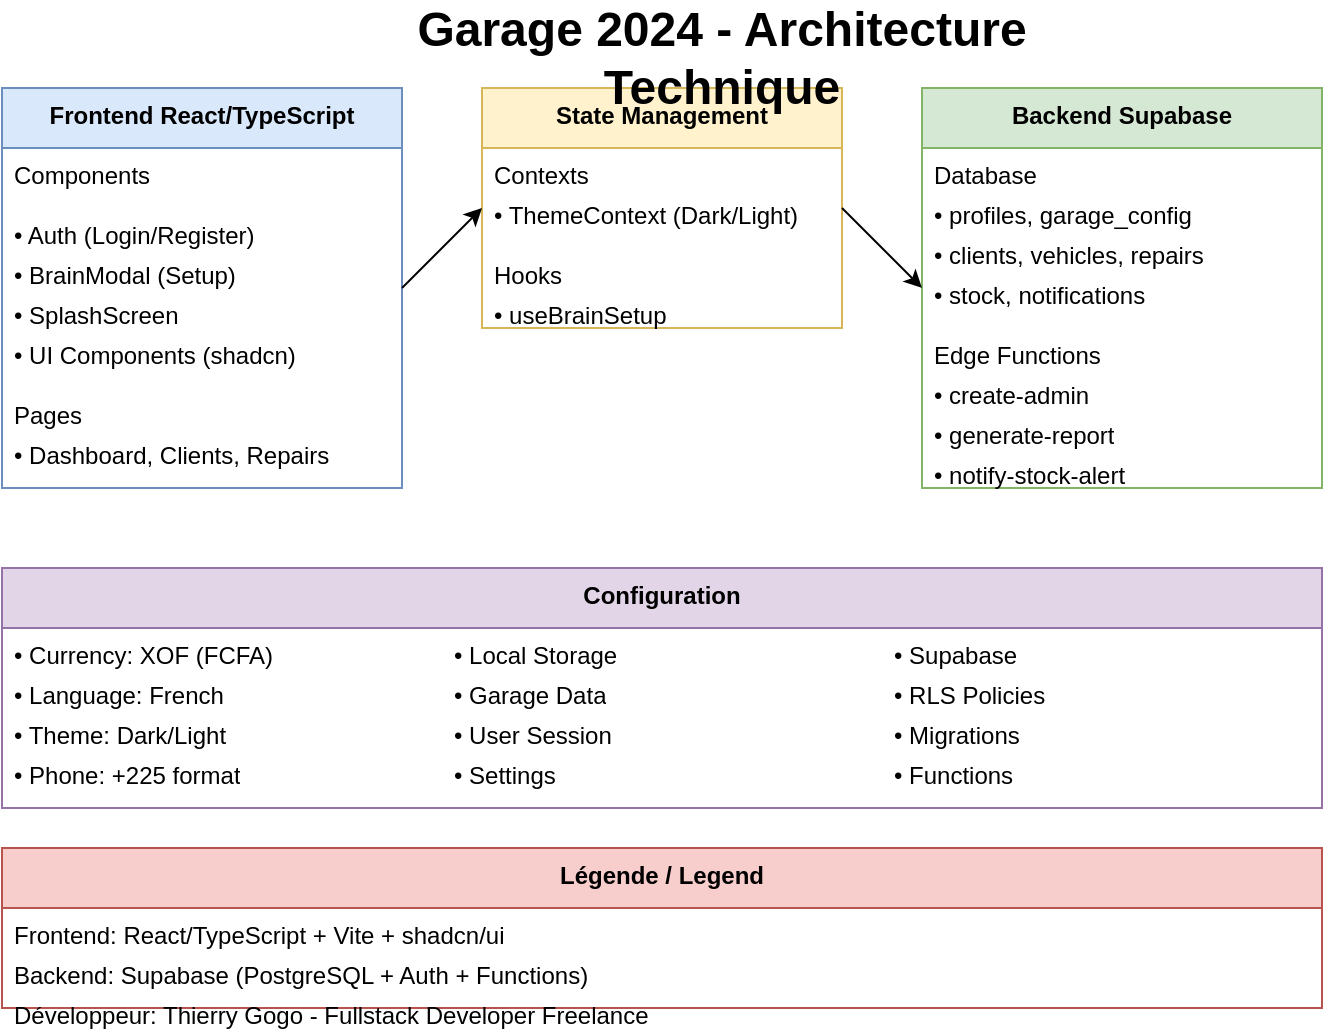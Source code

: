 <mxfile version="22.1.16" type="device">
  <diagram name="Garage 2024 Architecture" id="architecture">
    <mxGraphModel dx="1422" dy="794" grid="1" gridSize="10" guides="1" tooltips="1" connect="1" arrows="1" fold="1" page="1" pageScale="1" pageWidth="1169" pageHeight="827" math="0" shadow="0">
      <root>
        <mxCell id="0" />
        <mxCell id="1" parent="0" />

        <!-- Frontend Layer -->
        <mxCell id="frontend" value="Frontend React/TypeScript" style="swimlane;fontStyle=1;align=center;verticalAlign=top;childLayout=stackLayout;horizontal=1;startSize=30;horizontalStack=0;resizeParent=1;resizeParentMax=0;resizeLast=0;collapsible=1;marginBottom=0;whiteSpace=wrap;html=1;fillColor=#dae8fc;strokeColor=#6c8ebf;" vertex="1" parent="1">
          <mxGeometry x="40" y="40" width="200" height="200" as="geometry" />
        </mxCell>

        <mxCell id="components" value="Components" style="text;strokeColor=none;fillColor=none;align=left;verticalAlign=top;spacingLeft=4;spacingRight=4;overflow=hidden;points=[[0,0.5],[1,0.5]];portConstraint=eastwest;rotatable=0;whiteSpace=wrap;html=1;" vertex="1" parent="frontend">
          <mxGeometry y="30" width="200" height="30" as="geometry" />
        </mxCell>

        <mxCell id="auth" value="• Auth (Login/Register)" style="text;strokeColor=none;fillColor=none;align=left;verticalAlign=top;spacingLeft=4;spacingRight=4;overflow=hidden;points=[[0,0.5],[1,0.5]];portConstraint=eastwest;rotatable=0;whiteSpace=wrap;html=1;" vertex="1" parent="frontend">
          <mxGeometry y="60" width="200" height="20" as="geometry" />
        </mxCell>

        <mxCell id="brain" value="• BrainModal (Setup)" style="text;strokeColor=none;fillColor=none;align=left;verticalAlign=top;spacingLeft=4;spacingRight=4;overflow=hidden;points=[[0,0.5],[1,0.5]];portConstraint=eastwest;rotatable=0;whiteSpace=wrap;html=1;" vertex="1" parent="frontend">
          <mxGeometry y="80" width="200" height="20" as="geometry" />
        </mxCell>

        <mxCell id="splash" value="• SplashScreen" style="text;strokeColor=none;fillColor=none;align=left;verticalAlign=top;spacingLeft=4;spacingRight=4;overflow=hidden;points=[[0,0.5],[1,0.5]];portConstraint=eastwest;rotatable=0;whiteSpace=wrap;html=1;" vertex="1" parent="frontend">
          <mxGeometry y="100" width="200" height="20" as="geometry" />
        </mxCell>

        <mxCell id="ui" value="• UI Components (shadcn)" style="text;strokeColor=none;fillColor=none;align=left;verticalAlign=top;spacingLeft=4;spacingRight=4;overflow=hidden;points=[[0,0.5],[1,0.5]];portConstraint=eastwest;rotatable=0;whiteSpace=wrap;html=1;" vertex="1" parent="frontend">
          <mxGeometry y="120" width="200" height="20" as="geometry" />
        </mxCell>

        <mxCell id="pages" value="Pages" style="text;strokeColor=none;fillColor=none;align=left;verticalAlign=top;spacingLeft=4;spacingRight=4;overflow=hidden;points=[[0,0.5],[1,0.5]];portConstraint=eastwest;rotatable=0;whiteSpace=wrap;html=1;" vertex="1" parent="frontend">
          <mxGeometry y="150" width="200" height="20" as="geometry" />
        </mxCell>

        <mxCell id="dashboard" value="• Dashboard, Clients, Repairs" style="text;strokeColor=none;fillColor=none;align=left;verticalAlign=top;spacingLeft=4;spacingRight=4;overflow=hidden;points=[[0,0.5],[1,0.5]];portConstraint=eastwest;rotatable=0;whiteSpace=wrap;html=1;" vertex="1" parent="frontend">
          <mxGeometry y="170" width="200" height="20" as="geometry" />
        </mxCell>

        <!-- State Management -->
        <mxCell id="state" value="State Management" style="swimlane;fontStyle=1;align=center;verticalAlign=top;childLayout=stackLayout;horizontal=1;startSize=30;horizontalStack=0;resizeParent=1;resizeParentMax=0;resizeLast=0;collapsible=1;marginBottom=0;whiteSpace=wrap;html=1;fillColor=#fff2cc;strokeColor=#d6b656;" vertex="1" parent="1">
          <mxGeometry x="280" y="40" width="180" height="120" as="geometry" />
        </mxCell>

        <mxCell id="contexts" value="Contexts" style="text;strokeColor=none;fillColor=none;align=left;verticalAlign=top;spacingLeft=4;spacingRight=4;overflow=hidden;points=[[0,0.5],[1,0.5]];portConstraint=eastwest;rotatable=0;whiteSpace=wrap;html=1;" vertex="1" parent="state">
          <mxGeometry y="30" width="180" height="20" as="geometry" />
        </mxCell>

        <mxCell id="theme" value="• ThemeContext (Dark/Light)" style="text;strokeColor=none;fillColor=none;align=left;verticalAlign=top;spacingLeft=4;spacingRight=4;overflow=hidden;points=[[0,0.5],[1,0.5]];portConstraint=eastwest;rotatable=0;whiteSpace=wrap;html=1;" vertex="1" parent="state">
          <mxGeometry y="50" width="180" height="20" as="geometry" />
        </mxCell>

        <mxCell id="hooks" value="Hooks" style="text;strokeColor=none;fillColor=none;align=left;verticalAlign=top;spacingLeft=4;spacingRight=4;overflow=hidden;points=[[0,0.5],[1,0.5]];portConstraint=eastwest;rotatable=0;whiteSpace=wrap;html=1;" vertex="1" parent="state">
          <mxGeometry y="80" width="180" height="20" as="geometry" />
        </mxCell>

        <mxCell id="brainhook" value="• useBrainSetup" style="text;strokeColor=none;fillColor=none;align=left;verticalAlign=top;spacingLeft=4;spacingRight=4;overflow=hidden;points=[[0,0.5],[1,0.5]];portConstraint=eastwest;rotatable=0;whiteSpace=wrap;html=1;" vertex="1" parent="state">
          <mxGeometry y="100" width="180" height="20" as="geometry" />
        </mxCell>

        <!-- Backend Layer -->
        <mxCell id="backend" value="Backend Supabase" style="swimlane;fontStyle=1;align=center;verticalAlign=top;childLayout=stackLayout;horizontal=1;startSize=30;horizontalStack=0;resizeParent=1;resizeParentMax=0;resizeLast=0;collapsible=1;marginBottom=0;whiteSpace=wrap;html=1;fillColor=#d5e8d4;strokeColor=#82b366;" vertex="1" parent="1">
          <mxGeometry x="500" y="40" width="200" height="200" as="geometry" />
        </mxCell>

        <mxCell id="database" value="Database" style="text;strokeColor=none;fillColor=none;align=left;verticalAlign=top;spacingLeft=4;spacingRight=4;overflow=hidden;points=[[0,0.5],[1,0.5]];portConstraint=eastwest;rotatable=0;whiteSpace=wrap;html=1;" vertex="1" parent="backend">
          <mxGeometry y="30" width="200" height="20" as="geometry" />
        </mxCell>

        <mxCell id="tables" value="• profiles, garage_config" style="text;strokeColor=none;fillColor=none;align=left;verticalAlign=top;spacingLeft=4;spacingRight=4;overflow=hidden;points=[[0,0.5],[1,0.5]];portConstraint=eastwest;rotatable=0;whiteSpace=wrap;html=1;" vertex="1" parent="backend">
          <mxGeometry y="50" width="200" height="20" as="geometry" />
        </mxCell>

        <mxCell id="tables2" value="• clients, vehicles, repairs" style="text;strokeColor=none;fillColor=none;align=left;verticalAlign=top;spacingLeft=4;spacingRight=4;overflow=hidden;points=[[0,0.5],[1,0.5]];portConstraint=eastwest;rotatable=0;whiteSpace=wrap;html=1;" vertex="1" parent="backend">
          <mxGeometry y="70" width="200" height="20" as="geometry" />
        </mxCell>

        <mxCell id="tables3" value="• stock, notifications" style="text;strokeColor=none;fillColor=none;align=left;verticalAlign=top;spacingLeft=4;spacingRight=4;overflow=hidden;points=[[0,0.5],[1,0.5]];portConstraint=eastwest;rotatable=0;whiteSpace=wrap;html=1;" vertex="1" parent="backend">
          <mxGeometry y="90" width="200" height="20" as="geometry" />
        </mxCell>

        <mxCell id="functions" value="Edge Functions" style="text;strokeColor=none;fillColor=none;align=left;verticalAlign=top;spacingLeft=4;spacingRight=4;overflow=hidden;points=[[0,0.5],[1,0.5]];portConstraint=eastwest;rotatable=0;whiteSpace=wrap;html=1;" vertex="1" parent="backend">
          <mxGeometry y="120" width="200" height="20" as="geometry" />
        </mxCell>

        <mxCell id="func1" value="• create-admin" style="text;strokeColor=none;fillColor=none;align=left;verticalAlign=top;spacingLeft=4;spacingRight=4;overflow=hidden;points=[[0,0.5],[1,0.5]];portConstraint=eastwest;rotatable=0;whiteSpace=wrap;html=1;" vertex="1" parent="backend">
          <mxGeometry y="140" width="200" height="20" as="geometry" />
        </mxCell>

        <mxCell id="func2" value="• generate-report" style="text;strokeColor=none;fillColor=none;align=left;verticalAlign=top;spacingLeft=4;spacingRight=4;overflow=hidden;points=[[0,0.5],[1,0.5]];portConstraint=eastwest;rotatable=0;whiteSpace=wrap;html=1;" vertex="1" parent="backend">
          <mxGeometry y="160" width="200" height="20" as="geometry" />
        </mxCell>

        <mxCell id="func3" value="• notify-stock-alert" style="text;strokeColor=none;fillColor=none;align=left;verticalAlign=top;spacingLeft=4;spacingRight=4;overflow=hidden;points=[[0,0.5],[1,0.5]];portConstraint=eastwest;rotatable=0;whiteSpace=wrap;html=1;" vertex="1" parent="backend">
          <mxGeometry y="180" width="200" height="20" as="geometry" />
        </mxCell>

        <!-- Data Flow -->
        <mxCell id="flow1" value="" style="endArrow=classic;html=1;rounded=0;exitX=1;exitY=0.5;exitDx=0;exitDy=0;entryX=0;entryY=0.5;entryDx=0;entryDy=0;" edge="1" parent="1" source="frontend" target="state">
          <mxGeometry width="50" height="50" relative="1" as="geometry">
            <mxPoint x="240" y="140" as="sourcePoint" />
            <mxPoint x="280" y="100" as="targetPoint" />
          </mxGeometry>
        </mxCell>

        <mxCell id="flow2" value="" style="endArrow=classic;html=1;rounded=0;exitX=1;exitY=0.5;exitDx=0;exitDy=0;entryX=0;entryY=0.5;entryDx=0;entryDy=0;" edge="1" parent="1" source="state" target="backend">
          <mxGeometry width="50" height="50" relative="1" as="geometry">
            <mxPoint x="460" y="100" as="sourcePoint" />
            <mxPoint x="500" y="140" as="targetPoint" />
          </mxGeometry>
        </mxCell>

        <!-- Configuration Layer -->
        <mxCell id="config" value="Configuration" style="swimlane;fontStyle=1;align=center;verticalAlign=top;childLayout=stackLayout;horizontal=1;startSize=30;horizontalStack=0;resizeParent=1;resizeParentMax=0;resizeLast=0;collapsible=1;marginBottom=0;whiteSpace=wrap;html=1;fillColor=#e1d5e7;strokeColor=#9673a6;" vertex="1" parent="1">
          <mxGeometry x="40" y="280" width="660" height="120" as="geometry" />
        </mxCell>

        <mxCell id="config1" value="• Currency: XOF (FCFA)" style="text;strokeColor=none;fillColor=none;align=left;verticalAlign=top;spacingLeft=4;spacingRight=4;overflow=hidden;points=[[0,0.5],[1,0.5]];portConstraint=eastwest;rotatable=0;whiteSpace=wrap;html=1;" vertex="1" parent="config">
          <mxGeometry y="30" width="200" height="20" as="geometry" />
        </mxCell>

        <mxCell id="config2" value="• Language: French" style="text;strokeColor=none;fillColor=none;align=left;verticalAlign=top;spacingLeft=4;spacingRight=4;overflow=hidden;points=[[0,0.5],[1,0.5]];portConstraint=eastwest;rotatable=0;whiteSpace=wrap;html=1;" vertex="1" parent="config">
          <mxGeometry y="50" width="200" height="20" as="geometry" />
        </mxCell>

        <mxCell id="config3" value="• Theme: Dark/Light" style="text;strokeColor=none;fillColor=none;align=left;verticalAlign=top;spacingLeft=4;spacingRight=4;overflow=hidden;points=[[0,0.5],[1,0.5]];portConstraint=eastwest;rotatable=0;whiteSpace=wrap;html=1;" vertex="1" parent="config">
          <mxGeometry y="70" width="200" height="20" as="geometry" />
        </mxCell>

        <mxCell id="config4" value="• Phone: +225 format" style="text;strokeColor=none;fillColor=none;align=left;verticalAlign=top;spacingLeft=4;spacingRight=4;overflow=hidden;points=[[0,0.5],[1,0.5]];portConstraint=eastwest;rotatable=0;whiteSpace=wrap;html=1;" vertex="1" parent="config">
          <mxGeometry y="90" width="200" height="20" as="geometry" />
        </mxCell>

        <mxCell id="config5" value="• Local Storage" style="text;strokeColor=none;fillColor=none;align=left;verticalAlign=top;spacingLeft=4;spacingRight=4;overflow=hidden;points=[[0,0.5],[1,0.5]];portConstraint=eastwest;rotatable=0;whiteSpace=wrap;html=1;" vertex="1" parent="config">
          <mxGeometry x="220" y="30" width="200" height="20" as="geometry" />
        </mxCell>

        <mxCell id="config6" value="• Garage Data" style="text;strokeColor=none;fillColor=none;align=left;verticalAlign=top;spacingLeft=4;spacingRight=4;overflow=hidden;points=[[0,0.5],[1,0.5]];portConstraint=eastwest;rotatable=0;whiteSpace=wrap;html=1;" vertex="1" parent="config">
          <mxGeometry x="220" y="50" width="200" height="20" as="geometry" />
        </mxCell>

        <mxCell id="config7" value="• User Session" style="text;strokeColor=none;fillColor=none;align=left;verticalAlign=top;spacingLeft=4;spacingRight=4;overflow=hidden;points=[[0,0.5],[1,0.5]];portConstraint=eastwest;rotatable=0;whiteSpace=wrap;html=1;" vertex="1" parent="config">
          <mxGeometry x="220" y="70" width="200" height="20" as="geometry" />
        </mxCell>

        <mxCell id="config8" value="• Settings" style="text;strokeColor=none;fillColor=none;align=left;verticalAlign=top;spacingLeft=4;spacingRight=4;overflow=hidden;points=[[0,0.5],[1,0.5]];portConstraint=eastwest;rotatable=0;whiteSpace=wrap;html=1;" vertex="1" parent="config">
          <mxGeometry x="220" y="90" width="200" height="20" as="geometry" />
        </mxCell>

        <mxCell id="config9" value="• Supabase" style="text;strokeColor=none;fillColor=none;align=left;verticalAlign=top;spacingLeft=4;spacingRight=4;overflow=hidden;points=[[0,0.5],[1,0.5]];portConstraint=eastwest;rotatable=0;whiteSpace=wrap;html=1;" vertex="1" parent="config">
          <mxGeometry x="440" y="30" width="200" height="20" as="geometry" />
        </mxCell>

        <mxCell id="config10" value="• RLS Policies" style="text;strokeColor=none;fillColor=none;align=left;verticalAlign=top;spacingLeft=4;spacingRight=4;overflow=hidden;points=[[0,0.5],[1,0.5]];portConstraint=eastwest;rotatable=0;whiteSpace=wrap;html=1;" vertex="1" parent="config">
          <mxGeometry x="440" y="50" width="200" height="20" as="geometry" />
        </mxCell>

        <mxCell id="config11" value="• Migrations" style="text;strokeColor=none;fillColor=none;align=left;verticalAlign=top;spacingLeft=4;spacingRight=4;overflow=hidden;points=[[0,0.5],[1,0.5]];portConstraint=eastwest;rotatable=0;whiteSpace=wrap;html=1;" vertex="1" parent="config">
          <mxGeometry x="440" y="70" width="200" height="20" as="geometry" />
        </mxCell>

        <mxCell id="config12" value="• Functions" style="text;strokeColor=none;fillColor=none;align=left;verticalAlign=top;spacingLeft=4;spacingRight=4;overflow=hidden;points=[[0,0.5],[1,0.5]];portConstraint=eastwest;rotatable=0;whiteSpace=wrap;html=1;" vertex="1" parent="config">
          <mxGeometry x="440" y="90" width="200" height="20" as="geometry" />
        </mxCell>

        <!-- Title -->
        <mxCell id="title" value="Garage 2024 - Architecture Technique" style="text;html=1;strokeColor=none;fillColor=none;align=center;verticalAlign=middle;whiteSpace=wrap;rounded=0;fontSize=24;fontStyle=1;" vertex="1" parent="1">
          <mxGeometry x="200" y="10" width="400" height="30" as="geometry" />
        </mxCell>

        <!-- Legend -->
        <mxCell id="legend" value="Légende / Legend" style="swimlane;fontStyle=1;align=center;verticalAlign=top;childLayout=stackLayout;horizontal=1;startSize=30;horizontalStack=0;resizeParent=1;resizeParentMax=0;resizeLast=0;collapsible=1;marginBottom=0;whiteSpace=wrap;html=1;fillColor=#f8cecc;strokeColor=#b85450;" vertex="1" parent="1">
          <mxGeometry x="40" y="420" width="660" height="80" as="geometry" />
        </mxCell>

        <mxCell id="legend1" value="Frontend: React/TypeScript + Vite + shadcn/ui" style="text;strokeColor=none;fillColor=none;align=left;verticalAlign=top;spacingLeft=4;spacingRight=4;overflow=hidden;points=[[0,0.5],[1,0.5]];portConstraint=eastwest;rotatable=0;whiteSpace=wrap;html=1;" vertex="1" parent="legend">
          <mxGeometry y="30" width="300" height="20" as="geometry" />
        </mxCell>

        <mxCell id="legend2" value="Backend: Supabase (PostgreSQL + Auth + Functions)" style="text;strokeColor=none;fillColor=none;align=left;verticalAlign=top;spacingLeft=4;spacingRight=4;overflow=hidden;points=[[0,0.5],[1,0.5]];portConstraint=eastwest;rotatable=0;whiteSpace=wrap;html=1;" vertex="1" parent="legend">
          <mxGeometry y="50" width="300" height="20" as="geometry" />
        </mxCell>

        <mxCell id="legend3" value="Développeur: Thierry Gogo - Fullstack Developer Freelance" style="text;strokeColor=none;fillColor=none;align=left;verticalAlign=top;spacingLeft=4;spacingRight=4;overflow=hidden;points=[[0,0.5],[1,0.5]];portConstraint=eastwest;rotatable=0;whiteSpace=wrap;html=1;" vertex="1" parent="legend">
          <mxGeometry y="70" width="400" height="20" as="geometry" />
        </mxCell>

      </root>
    </mxGraphModel>
  </diagram>
</mxfile>
